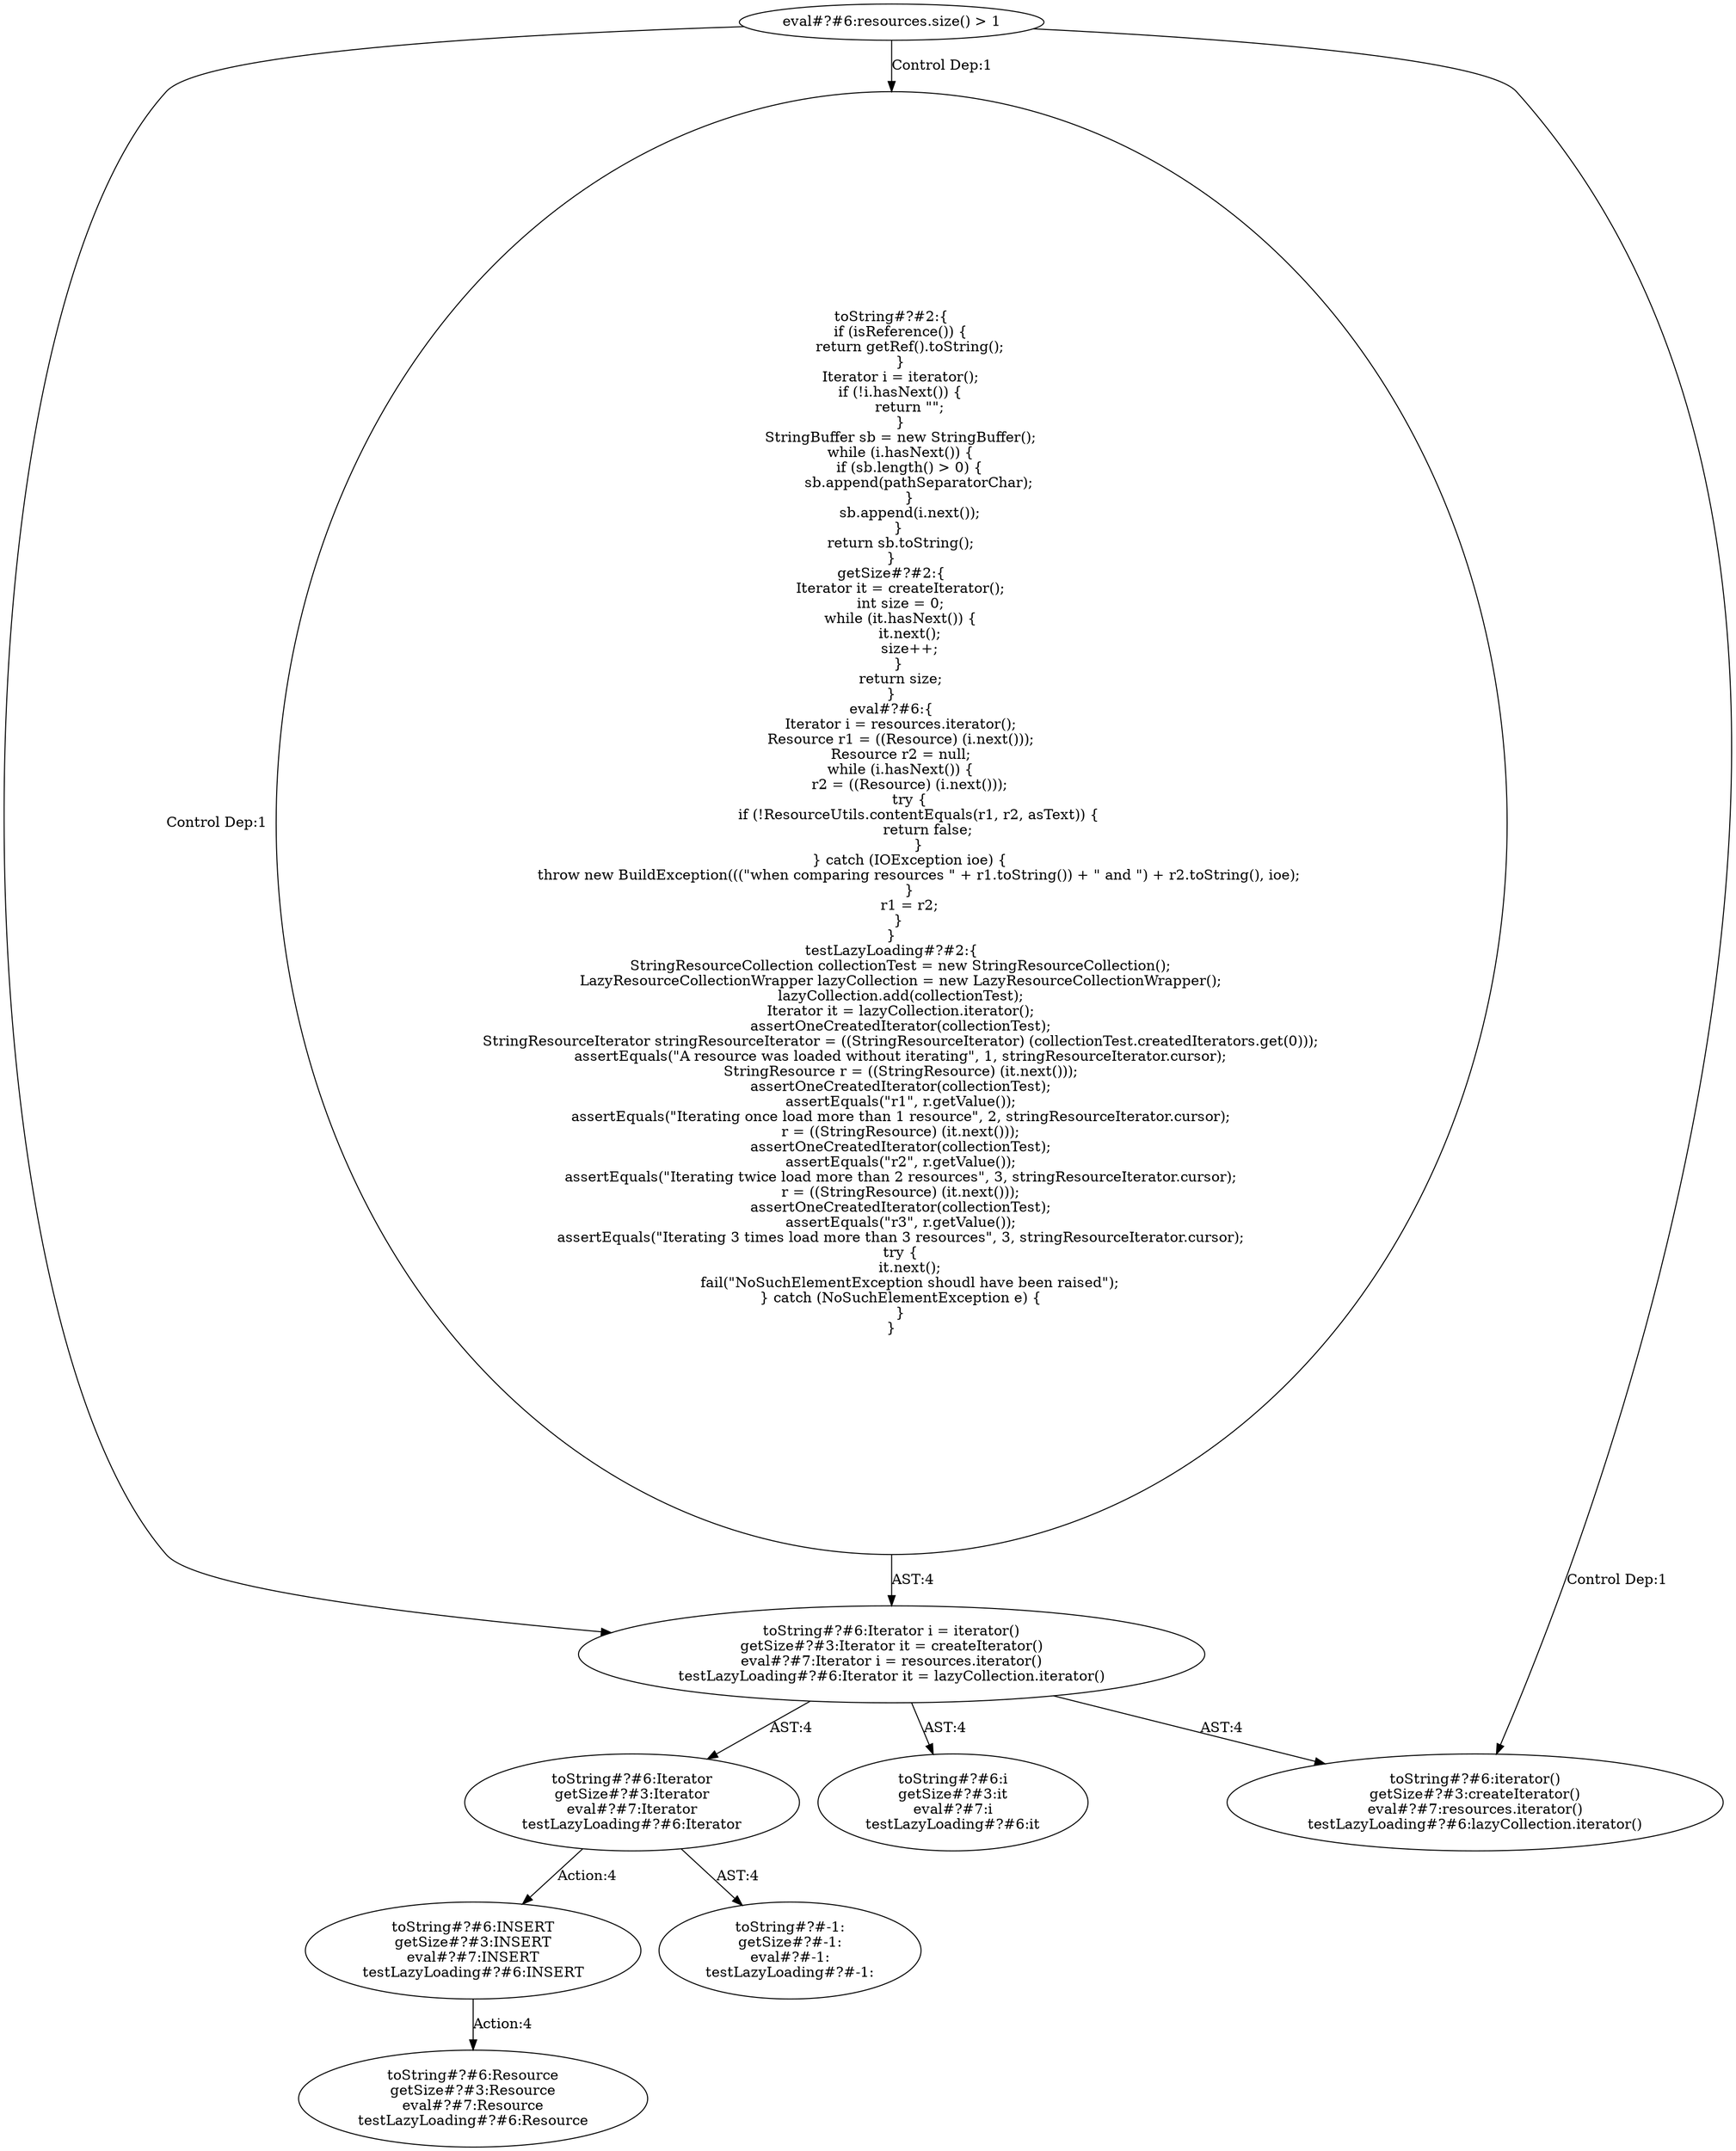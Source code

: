 digraph "Pattern" {
0 [label="toString#?#6:INSERT
getSize#?#3:INSERT
eval#?#7:INSERT
testLazyLoading#?#6:INSERT" shape=ellipse]
1 [label="toString#?#6:Iterator
getSize#?#3:Iterator
eval#?#7:Iterator
testLazyLoading#?#6:Iterator" shape=ellipse]
2 [label="toString#?#6:Iterator i = iterator()
getSize#?#3:Iterator it = createIterator()
eval#?#7:Iterator i = resources.iterator()
testLazyLoading#?#6:Iterator it = lazyCollection.iterator()" shape=ellipse]
3 [label="toString#?#2:\{
    if (isReference()) \{
        return getRef().toString();
    \}
    Iterator i = iterator();
    if (!i.hasNext()) \{
        return \"\";
    \}
    StringBuffer sb = new StringBuffer();
    while (i.hasNext()) \{
        if (sb.length() > 0) \{
            sb.append(pathSeparatorChar);
        \}
        sb.append(i.next());
    \} 
    return sb.toString();
\}
getSize#?#2:\{
    Iterator it = createIterator();
    int size = 0;
    while (it.hasNext()) \{
        it.next();
        size++;
    \} 
    return size;
\}
eval#?#6:\{
    Iterator i = resources.iterator();
    Resource r1 = ((Resource) (i.next()));
    Resource r2 = null;
    while (i.hasNext()) \{
        r2 = ((Resource) (i.next()));
        try \{
            if (!ResourceUtils.contentEquals(r1, r2, asText)) \{
                return false;
            \}
        \} catch (IOException ioe) \{
            throw new BuildException(((\"when comparing resources \" + r1.toString()) + \" and \") + r2.toString(), ioe);
        \}
        r1 = r2;
    \} 
\}
testLazyLoading#?#2:\{
    StringResourceCollection collectionTest = new StringResourceCollection();
    LazyResourceCollectionWrapper lazyCollection = new LazyResourceCollectionWrapper();
    lazyCollection.add(collectionTest);
    Iterator it = lazyCollection.iterator();
    assertOneCreatedIterator(collectionTest);
    StringResourceIterator stringResourceIterator = ((StringResourceIterator) (collectionTest.createdIterators.get(0)));
    assertEquals(\"A resource was loaded without iterating\", 1, stringResourceIterator.cursor);
    StringResource r = ((StringResource) (it.next()));
    assertOneCreatedIterator(collectionTest);
    assertEquals(\"r1\", r.getValue());
    assertEquals(\"Iterating once load more than 1 resource\", 2, stringResourceIterator.cursor);
    r = ((StringResource) (it.next()));
    assertOneCreatedIterator(collectionTest);
    assertEquals(\"r2\", r.getValue());
    assertEquals(\"Iterating twice load more than 2 resources\", 3, stringResourceIterator.cursor);
    r = ((StringResource) (it.next()));
    assertOneCreatedIterator(collectionTest);
    assertEquals(\"r3\", r.getValue());
    assertEquals(\"Iterating 3 times load more than 3 resources\", 3, stringResourceIterator.cursor);
    try \{
        it.next();
        fail(\"NoSuchElementException shoudl have been raised\");
    \} catch (NoSuchElementException e) \{
    \}
\}" shape=ellipse]
4 [label="toString#?#6:i
getSize#?#3:it
eval#?#7:i
testLazyLoading#?#6:it" shape=ellipse]
5 [label="toString#?#6:iterator()
getSize#?#3:createIterator()
eval#?#7:resources.iterator()
testLazyLoading#?#6:lazyCollection.iterator()" shape=ellipse]
6 [label="toString#?#-1:
getSize#?#-1:
eval#?#-1:
testLazyLoading#?#-1:" shape=ellipse]
7 [label="toString#?#6:Resource
getSize#?#3:Resource
eval#?#7:Resource
testLazyLoading#?#6:Resource" shape=ellipse]
8 [label="eval#?#6:resources.size() > 1" shape=ellipse]
0 -> 7 [label="Action:4"];
1 -> 0 [label="Action:4"];
1 -> 6 [label="AST:4"];
2 -> 1 [label="AST:4"];
2 -> 4 [label="AST:4"];
2 -> 5 [label="AST:4"];
3 -> 2 [label="AST:4"];
8 -> 3 [label="Control Dep:1"];
8 -> 2 [label="Control Dep:1"];
8 -> 5 [label="Control Dep:1"];
}